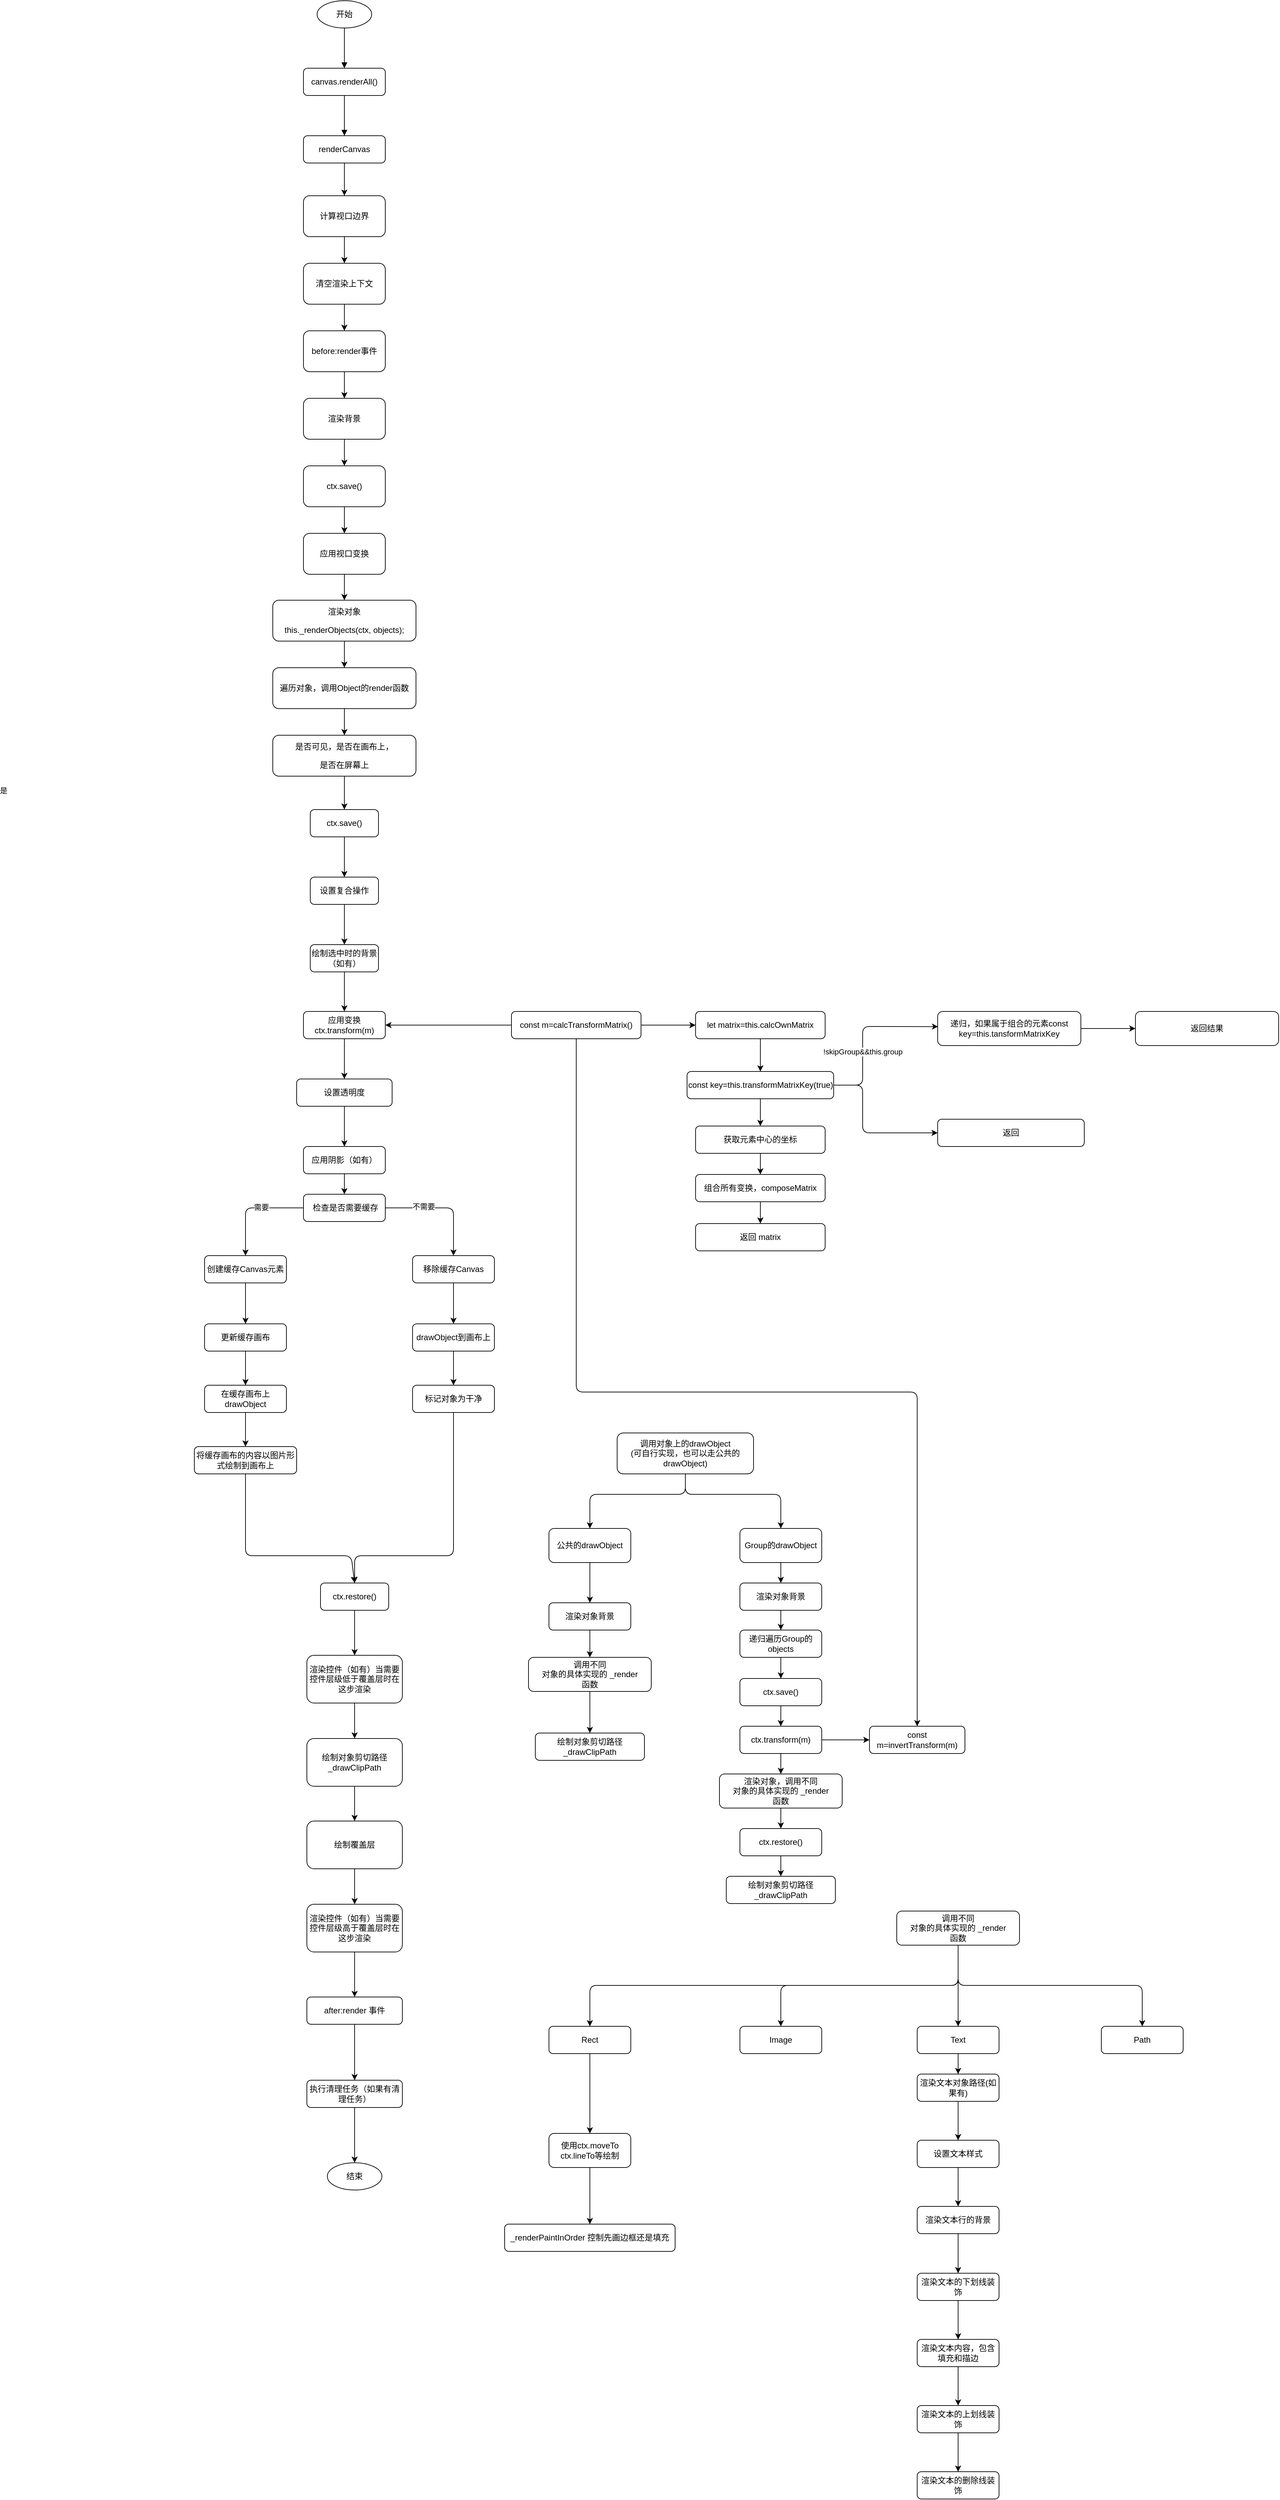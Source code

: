 <mxfile>
    <diagram id="7SqG7G3d-dKjgQlgu6Sh" name="第 1 页">
        <mxGraphModel dx="905" dy="2595" grid="1" gridSize="10" guides="1" tooltips="1" connect="1" arrows="1" fold="1" page="1" pageScale="1" pageWidth="1100" pageHeight="1700" math="0" shadow="0">
            <root>
                <mxCell id="0"/>
                <mxCell id="1" parent="0"/>
                <mxCell id="2" value="开始" style="ellipse;whiteSpace=wrap;html=1;" parent="1" vertex="1">
                    <mxGeometry x="520" y="-1640" width="80" height="40" as="geometry"/>
                </mxCell>
                <mxCell id="3" value="canvas.renderAll()" style="rounded=1;whiteSpace=wrap;html=1;" parent="1" vertex="1">
                    <mxGeometry x="500" y="-1541" width="120" height="40" as="geometry"/>
                </mxCell>
                <mxCell id="124" style="edgeStyle=none;html=1;exitX=0.5;exitY=1;exitDx=0;exitDy=0;" edge="1" parent="1" source="5" target="6">
                    <mxGeometry relative="1" as="geometry"/>
                </mxCell>
                <mxCell id="5" value="&lt;div style=&quot;line-height: 27px;&quot;&gt;renderCanvas&lt;/div&gt;" style="rounded=1;whiteSpace=wrap;html=1;" parent="1" vertex="1">
                    <mxGeometry x="500" y="-1442" width="120" height="40" as="geometry"/>
                </mxCell>
                <mxCell id="128" value="" style="edgeStyle=none;html=1;" edge="1" parent="1" source="6" target="127">
                    <mxGeometry relative="1" as="geometry"/>
                </mxCell>
                <mxCell id="6" value="&lt;div style=&quot;line-height: 27px;&quot;&gt;计算视口边界&lt;/div&gt;" style="whiteSpace=wrap;html=1;rounded=1;" parent="1" vertex="1">
                    <mxGeometry x="500" y="-1354" width="120" height="60" as="geometry"/>
                </mxCell>
                <mxCell id="62" style="edgeStyle=none;html=1;exitX=0.5;exitY=1;exitDx=0;exitDy=0;entryX=0.5;entryY=0;entryDx=0;entryDy=0;" edge="1" parent="1" source="10" target="60">
                    <mxGeometry relative="1" as="geometry"/>
                </mxCell>
                <mxCell id="10" value="ctx.save()" style="rounded=1;whiteSpace=wrap;html=1;" parent="1" vertex="1">
                    <mxGeometry x="510" y="-454" width="100" height="40" as="geometry"/>
                </mxCell>
                <mxCell id="65" style="edgeStyle=none;html=1;exitX=0.5;exitY=1;exitDx=0;exitDy=0;entryX=0.5;entryY=0;entryDx=0;entryDy=0;" edge="1" parent="1" source="11" target="12">
                    <mxGeometry relative="1" as="geometry"/>
                </mxCell>
                <mxCell id="11" value="应用变换 ctx.transform(m)" style="rounded=1;whiteSpace=wrap;html=1;" parent="1" vertex="1">
                    <mxGeometry x="500" y="-158" width="120" height="40" as="geometry"/>
                </mxCell>
                <mxCell id="66" style="edgeStyle=none;html=1;exitX=0.5;exitY=1;exitDx=0;exitDy=0;entryX=0.5;entryY=0;entryDx=0;entryDy=0;" edge="1" parent="1" source="12" target="13">
                    <mxGeometry relative="1" as="geometry"/>
                </mxCell>
                <mxCell id="12" value="设置透明度" style="rounded=1;whiteSpace=wrap;html=1;" parent="1" vertex="1">
                    <mxGeometry x="490" y="-59" width="140" height="40" as="geometry"/>
                </mxCell>
                <mxCell id="73" value="" style="edgeStyle=none;html=1;" edge="1" parent="1" source="13" target="72">
                    <mxGeometry relative="1" as="geometry"/>
                </mxCell>
                <mxCell id="13" value="应用阴影（如有）" style="rounded=1;whiteSpace=wrap;html=1;" parent="1" vertex="1">
                    <mxGeometry x="500" y="40" width="120" height="40" as="geometry"/>
                </mxCell>
                <mxCell id="122" value="" style="edgeStyle=none;html=1;" edge="1" parent="1" source="28" target="121">
                    <mxGeometry relative="1" as="geometry"/>
                </mxCell>
                <mxCell id="28" value="after:render 事件" style="rounded=1;whiteSpace=wrap;html=1;" parent="1" vertex="1">
                    <mxGeometry x="505" y="1287" width="140" height="40" as="geometry"/>
                </mxCell>
                <mxCell id="29" value="结束" style="ellipse;whiteSpace=wrap;html=1;" parent="1" vertex="1">
                    <mxGeometry x="535" y="1530" width="80" height="40" as="geometry"/>
                </mxCell>
                <mxCell id="30" style="edgeStyle=orthogonalEdgeStyle;endArrow=block;html=1;" parent="1" source="2" target="3" edge="1">
                    <mxGeometry relative="1" as="geometry"/>
                </mxCell>
                <mxCell id="31" style="edgeStyle=orthogonalEdgeStyle;endArrow=block;html=1;" parent="1" source="3" target="5" edge="1">
                    <mxGeometry relative="1" as="geometry">
                        <mxPoint x="560" y="-1000" as="targetPoint"/>
                    </mxGeometry>
                </mxCell>
                <mxCell id="63" style="edgeStyle=none;html=1;exitX=0.5;exitY=1;exitDx=0;exitDy=0;entryX=0.5;entryY=0;entryDx=0;entryDy=0;" edge="1" parent="1" source="60" target="61">
                    <mxGeometry relative="1" as="geometry"/>
                </mxCell>
                <mxCell id="60" value="设置复合操作" style="rounded=1;whiteSpace=wrap;html=1;" vertex="1" parent="1">
                    <mxGeometry x="510" y="-355" width="100" height="40" as="geometry"/>
                </mxCell>
                <mxCell id="64" style="edgeStyle=none;html=1;exitX=0.5;exitY=1;exitDx=0;exitDy=0;entryX=0.5;entryY=0;entryDx=0;entryDy=0;" edge="1" parent="1" source="61" target="11">
                    <mxGeometry relative="1" as="geometry"/>
                </mxCell>
                <mxCell id="61" value="绘制选中时的背景（如有）" style="rounded=1;whiteSpace=wrap;html=1;" vertex="1" parent="1">
                    <mxGeometry x="510" y="-256" width="100" height="40" as="geometry"/>
                </mxCell>
                <mxCell id="307" style="edgeStyle=none;html=1;exitX=0;exitY=0.5;exitDx=0;exitDy=0;entryX=0.5;entryY=0;entryDx=0;entryDy=0;" edge="1" parent="1" source="72" target="76">
                    <mxGeometry relative="1" as="geometry">
                        <Array as="points">
                            <mxPoint x="415" y="130"/>
                        </Array>
                    </mxGeometry>
                </mxCell>
                <mxCell id="308" value="需要" style="edgeLabel;html=1;align=center;verticalAlign=middle;resizable=0;points=[];" vertex="1" connectable="0" parent="307">
                    <mxGeometry x="-0.2" y="-1" relative="1" as="geometry">
                        <mxPoint as="offset"/>
                    </mxGeometry>
                </mxCell>
                <mxCell id="310" style="edgeStyle=none;html=1;exitX=1;exitY=0.5;exitDx=0;exitDy=0;entryX=0.5;entryY=0;entryDx=0;entryDy=0;" edge="1" parent="1" source="72" target="90">
                    <mxGeometry relative="1" as="geometry">
                        <Array as="points">
                            <mxPoint x="720" y="130"/>
                        </Array>
                    </mxGeometry>
                </mxCell>
                <mxCell id="311" value="不需要" style="edgeLabel;html=1;align=center;verticalAlign=middle;resizable=0;points=[];" vertex="1" connectable="0" parent="310">
                    <mxGeometry x="-0.343" y="2" relative="1" as="geometry">
                        <mxPoint as="offset"/>
                    </mxGeometry>
                </mxCell>
                <mxCell id="72" value="&amp;nbsp;检查是否需要缓存" style="rounded=1;whiteSpace=wrap;html=1;" vertex="1" parent="1">
                    <mxGeometry x="500" y="110" width="120" height="40" as="geometry"/>
                </mxCell>
                <mxCell id="94" value="" style="edgeStyle=none;html=1;" edge="1" parent="1" source="76" target="93">
                    <mxGeometry relative="1" as="geometry"/>
                </mxCell>
                <mxCell id="76" value="创建缓存Canvas元素" style="rounded=1;whiteSpace=wrap;html=1;" vertex="1" parent="1">
                    <mxGeometry x="355" y="200" width="120" height="40" as="geometry"/>
                </mxCell>
                <mxCell id="104" value="" style="edgeStyle=none;html=1;" edge="1" parent="1" source="90" target="103">
                    <mxGeometry relative="1" as="geometry"/>
                </mxCell>
                <mxCell id="90" value="移除缓存Canvas" style="rounded=1;whiteSpace=wrap;html=1;" vertex="1" parent="1">
                    <mxGeometry x="660" y="200" width="120" height="40" as="geometry"/>
                </mxCell>
                <mxCell id="96" value="" style="edgeStyle=none;html=1;" edge="1" parent="1" source="93" target="95">
                    <mxGeometry relative="1" as="geometry"/>
                </mxCell>
                <mxCell id="93" value="更新缓存画布" style="rounded=1;whiteSpace=wrap;html=1;" vertex="1" parent="1">
                    <mxGeometry x="355" y="300" width="120" height="40" as="geometry"/>
                </mxCell>
                <mxCell id="305" style="edgeStyle=none;html=1;exitX=0.5;exitY=1;exitDx=0;exitDy=0;" edge="1" parent="1" source="95" target="97">
                    <mxGeometry relative="1" as="geometry"/>
                </mxCell>
                <mxCell id="95" value="在缓存画布上drawObject" style="rounded=1;whiteSpace=wrap;html=1;" vertex="1" parent="1">
                    <mxGeometry x="355" y="390" width="120" height="40" as="geometry"/>
                </mxCell>
                <mxCell id="175" style="edgeStyle=none;html=1;exitX=0.5;exitY=1;exitDx=0;exitDy=0;entryX=0.5;entryY=0;entryDx=0;entryDy=0;" edge="1" parent="1" source="97" target="105">
                    <mxGeometry relative="1" as="geometry">
                        <Array as="points">
                            <mxPoint x="415" y="640"/>
                            <mxPoint x="570" y="640"/>
                        </Array>
                    </mxGeometry>
                </mxCell>
                <mxCell id="97" value="将缓存画布的内容以图片形式绘制到画布上" style="rounded=1;whiteSpace=wrap;html=1;" vertex="1" parent="1">
                    <mxGeometry x="340" y="480" width="150" height="40" as="geometry"/>
                </mxCell>
                <mxCell id="309" style="edgeStyle=none;html=1;exitX=0.5;exitY=1;exitDx=0;exitDy=0;" edge="1" parent="1" source="103" target="159">
                    <mxGeometry relative="1" as="geometry"/>
                </mxCell>
                <mxCell id="103" value="drawObject到画布上" style="rounded=1;whiteSpace=wrap;html=1;" vertex="1" parent="1">
                    <mxGeometry x="660" y="300" width="120" height="40" as="geometry"/>
                </mxCell>
                <mxCell id="110" style="edgeStyle=none;html=1;exitX=0.5;exitY=1;exitDx=0;exitDy=0;" edge="1" parent="1" source="105" target="109">
                    <mxGeometry relative="1" as="geometry"/>
                </mxCell>
                <mxCell id="105" value="ctx.restore()" style="rounded=1;whiteSpace=wrap;html=1;" vertex="1" parent="1">
                    <mxGeometry x="525" y="680" width="100" height="40" as="geometry"/>
                </mxCell>
                <mxCell id="112" value="" style="edgeStyle=none;html=1;" edge="1" parent="1" source="109" target="111">
                    <mxGeometry relative="1" as="geometry"/>
                </mxCell>
                <mxCell id="109" value="渲染控件（如有）当需要控件层级低于覆盖层时在这步渲染" style="rounded=1;whiteSpace=wrap;html=1;" vertex="1" parent="1">
                    <mxGeometry x="505" y="786" width="140" height="70" as="geometry"/>
                </mxCell>
                <mxCell id="117" value="" style="edgeStyle=none;html=1;" edge="1" parent="1" source="111" target="116">
                    <mxGeometry relative="1" as="geometry"/>
                </mxCell>
                <mxCell id="111" value="&lt;span style=&quot;color: rgb(0, 0, 0);&quot;&gt;绘制对象剪切路径_drawClipPath&lt;/span&gt;" style="rounded=1;whiteSpace=wrap;html=1;" vertex="1" parent="1">
                    <mxGeometry x="505" y="908" width="140" height="70" as="geometry"/>
                </mxCell>
                <mxCell id="119" value="" style="edgeStyle=none;html=1;" edge="1" parent="1" source="116" target="118">
                    <mxGeometry relative="1" as="geometry"/>
                </mxCell>
                <mxCell id="116" value="绘制覆盖层" style="rounded=1;whiteSpace=wrap;html=1;" vertex="1" parent="1">
                    <mxGeometry x="505" y="1029" width="140" height="70" as="geometry"/>
                </mxCell>
                <mxCell id="158" style="edgeStyle=none;html=1;exitX=0.5;exitY=1;exitDx=0;exitDy=0;entryX=0.5;entryY=0;entryDx=0;entryDy=0;" edge="1" parent="1" source="118" target="28">
                    <mxGeometry relative="1" as="geometry"/>
                </mxCell>
                <mxCell id="118" value="&lt;span style=&quot;color: rgb(0, 0, 0);&quot;&gt;渲染控件（如有）当需要控件层级高于覆盖层时在这步渲染&lt;/span&gt;" style="rounded=1;whiteSpace=wrap;html=1;" vertex="1" parent="1">
                    <mxGeometry x="505" y="1151" width="140" height="70" as="geometry"/>
                </mxCell>
                <mxCell id="123" style="edgeStyle=none;html=1;exitX=0.5;exitY=1;exitDx=0;exitDy=0;entryX=0.5;entryY=0;entryDx=0;entryDy=0;" edge="1" parent="1" source="121" target="29">
                    <mxGeometry relative="1" as="geometry"/>
                </mxCell>
                <mxCell id="121" value="执行清理任务（如果有清理任务）" style="rounded=1;whiteSpace=wrap;html=1;" vertex="1" parent="1">
                    <mxGeometry x="505" y="1409" width="140" height="40" as="geometry"/>
                </mxCell>
                <mxCell id="130" value="" style="edgeStyle=none;html=1;" edge="1" parent="1" source="127" target="129">
                    <mxGeometry relative="1" as="geometry"/>
                </mxCell>
                <mxCell id="127" value="&lt;div style=&quot;line-height: 27px;&quot;&gt;&lt;div style=&quot;line-height: 27px;&quot;&gt;清空渲染上下文&lt;/div&gt;&lt;/div&gt;" style="whiteSpace=wrap;html=1;rounded=1;" vertex="1" parent="1">
                    <mxGeometry x="500" y="-1255" width="120" height="60" as="geometry"/>
                </mxCell>
                <mxCell id="132" value="" style="edgeStyle=none;html=1;" edge="1" parent="1" source="129" target="131">
                    <mxGeometry relative="1" as="geometry"/>
                </mxCell>
                <mxCell id="129" value="&lt;div style=&quot;line-height: 27px;&quot;&gt;&lt;div style=&quot;line-height: 27px;&quot;&gt;&lt;div style=&quot;line-height: 27px;&quot;&gt;before:render事件&lt;/div&gt;&lt;/div&gt;&lt;/div&gt;" style="whiteSpace=wrap;html=1;rounded=1;" vertex="1" parent="1">
                    <mxGeometry x="500" y="-1156" width="120" height="60" as="geometry"/>
                </mxCell>
                <mxCell id="134" value="" style="edgeStyle=none;html=1;" edge="1" parent="1" source="131" target="133">
                    <mxGeometry relative="1" as="geometry"/>
                </mxCell>
                <mxCell id="131" value="&lt;div style=&quot;line-height: 27px;&quot;&gt;&lt;div style=&quot;line-height: 27px;&quot;&gt;&lt;div style=&quot;line-height: 27px;&quot;&gt;渲染背景&lt;/div&gt;&lt;/div&gt;&lt;/div&gt;" style="whiteSpace=wrap;html=1;rounded=1;" vertex="1" parent="1">
                    <mxGeometry x="500" y="-1057" width="120" height="60" as="geometry"/>
                </mxCell>
                <mxCell id="149" value="" style="edgeStyle=none;html=1;" edge="1" parent="1" source="133" target="148">
                    <mxGeometry relative="1" as="geometry"/>
                </mxCell>
                <mxCell id="133" value="&lt;div style=&quot;line-height: 27px;&quot;&gt;&lt;div style=&quot;line-height: 27px;&quot;&gt;&lt;div style=&quot;line-height: 27px;&quot;&gt;ctx.save()&lt;/div&gt;&lt;/div&gt;&lt;/div&gt;" style="whiteSpace=wrap;html=1;rounded=1;" vertex="1" parent="1">
                    <mxGeometry x="500" y="-958" width="120" height="60" as="geometry"/>
                </mxCell>
                <mxCell id="151" value="" style="edgeStyle=none;html=1;" edge="1" parent="1" source="148" target="150">
                    <mxGeometry relative="1" as="geometry"/>
                </mxCell>
                <mxCell id="148" value="&lt;div style=&quot;line-height: 27px;&quot;&gt;&lt;div style=&quot;line-height: 27px;&quot;&gt;&lt;div style=&quot;line-height: 27px;&quot;&gt;&lt;div style=&quot;line-height: 27px;&quot;&gt;应用视口变换&lt;/div&gt;&lt;/div&gt;&lt;/div&gt;&lt;/div&gt;" style="whiteSpace=wrap;html=1;rounded=1;" vertex="1" parent="1">
                    <mxGeometry x="500" y="-859" width="120" height="60" as="geometry"/>
                </mxCell>
                <mxCell id="153" value="" style="edgeStyle=none;html=1;" edge="1" parent="1" source="150" target="152">
                    <mxGeometry relative="1" as="geometry"/>
                </mxCell>
                <mxCell id="150" value="&lt;div style=&quot;line-height: 27px;&quot;&gt;&lt;div style=&quot;line-height: 27px;&quot;&gt;&lt;div style=&quot;line-height: 27px;&quot;&gt;&lt;div style=&quot;line-height: 27px;&quot;&gt;&lt;div style=&quot;line-height: 27px;&quot;&gt;渲染对象&lt;br&gt;this._renderObjects(ctx, objects);&lt;/div&gt;&lt;/div&gt;&lt;/div&gt;&lt;/div&gt;&lt;/div&gt;" style="whiteSpace=wrap;html=1;rounded=1;" vertex="1" parent="1">
                    <mxGeometry x="455" y="-761" width="210" height="60" as="geometry"/>
                </mxCell>
                <mxCell id="155" value="" style="edgeStyle=none;html=1;" edge="1" parent="1" source="152" target="154">
                    <mxGeometry relative="1" as="geometry"/>
                </mxCell>
                <mxCell id="152" value="&lt;div style=&quot;line-height: 27px;&quot;&gt;&lt;div style=&quot;line-height: 27px;&quot;&gt;&lt;div style=&quot;line-height: 27px;&quot;&gt;&lt;div style=&quot;line-height: 27px;&quot;&gt;&lt;div style=&quot;line-height: 27px;&quot;&gt;遍历对象，调用Object的render函数&lt;/div&gt;&lt;/div&gt;&lt;/div&gt;&lt;/div&gt;&lt;/div&gt;" style="whiteSpace=wrap;html=1;rounded=1;" vertex="1" parent="1">
                    <mxGeometry x="455" y="-662" width="210" height="60" as="geometry"/>
                </mxCell>
                <mxCell id="156" style="edgeStyle=none;html=1;exitX=0.5;exitY=1;exitDx=0;exitDy=0;entryX=0.5;entryY=0;entryDx=0;entryDy=0;" edge="1" parent="1" source="154" target="10">
                    <mxGeometry relative="1" as="geometry">
                        <mxPoint x="560" y="-190" as="targetPoint"/>
                    </mxGeometry>
                </mxCell>
                <mxCell id="217" value="是" style="edgeLabel;html=1;align=center;verticalAlign=middle;resizable=0;points=[];" vertex="1" connectable="0" parent="156">
                    <mxGeometry x="-0.147" y="-500" relative="1" as="geometry">
                        <mxPoint as="offset"/>
                    </mxGeometry>
                </mxCell>
                <mxCell id="154" value="&lt;div style=&quot;line-height: 27px;&quot;&gt;&lt;div style=&quot;line-height: 27px;&quot;&gt;&lt;div style=&quot;line-height: 27px;&quot;&gt;&lt;div style=&quot;line-height: 27px;&quot;&gt;&lt;div style=&quot;line-height: 27px;&quot;&gt;是否可见，是否在画布上，&lt;/div&gt;&lt;div style=&quot;line-height: 27px;&quot;&gt;是否在屏幕上&lt;/div&gt;&lt;/div&gt;&lt;/div&gt;&lt;/div&gt;&lt;/div&gt;" style="whiteSpace=wrap;html=1;rounded=1;" vertex="1" parent="1">
                    <mxGeometry x="455" y="-563" width="210" height="60" as="geometry"/>
                </mxCell>
                <mxCell id="176" style="edgeStyle=none;html=1;exitX=0.5;exitY=1;exitDx=0;exitDy=0;entryX=0.5;entryY=0;entryDx=0;entryDy=0;" edge="1" parent="1" source="159" target="105">
                    <mxGeometry relative="1" as="geometry">
                        <Array as="points">
                            <mxPoint x="720" y="640"/>
                            <mxPoint x="575" y="640"/>
                        </Array>
                    </mxGeometry>
                </mxCell>
                <mxCell id="159" value="标记对象为干净" style="rounded=1;whiteSpace=wrap;html=1;" vertex="1" parent="1">
                    <mxGeometry x="660" y="390" width="120" height="40" as="geometry"/>
                </mxCell>
                <mxCell id="186" style="edgeStyle=none;html=1;exitX=0.5;exitY=1;exitDx=0;exitDy=0;entryX=0.5;entryY=0;entryDx=0;entryDy=0;" edge="1" parent="1" source="161" target="185">
                    <mxGeometry relative="1" as="geometry">
                        <Array as="points">
                            <mxPoint x="1060" y="550"/>
                            <mxPoint x="920" y="550"/>
                        </Array>
                    </mxGeometry>
                </mxCell>
                <mxCell id="187" style="edgeStyle=none;html=1;exitX=0.5;exitY=1;exitDx=0;exitDy=0;entryX=0.5;entryY=0;entryDx=0;entryDy=0;" edge="1" parent="1" source="161" target="180">
                    <mxGeometry relative="1" as="geometry">
                        <Array as="points">
                            <mxPoint x="1060" y="550"/>
                            <mxPoint x="1200" y="550"/>
                        </Array>
                    </mxGeometry>
                </mxCell>
                <mxCell id="161" value="&lt;span style=&quot;color: rgb(0, 0, 0);&quot;&gt;调用对象上的drawObject&lt;/span&gt;&lt;div&gt;&lt;span style=&quot;color: rgb(0, 0, 0);&quot;&gt;(可自行实现，也可以走公共的drawObject)&lt;/span&gt;&lt;/div&gt;" style="rounded=1;whiteSpace=wrap;html=1;" vertex="1" parent="1">
                    <mxGeometry x="960" y="460" width="200" height="60" as="geometry"/>
                </mxCell>
                <mxCell id="321" value="" style="edgeStyle=none;html=1;" edge="1" parent="1" source="164" target="319">
                    <mxGeometry relative="1" as="geometry"/>
                </mxCell>
                <mxCell id="164" value="&lt;span style=&quot;color: rgb(0, 0, 0);&quot;&gt;渲染对象背景&lt;/span&gt;" style="rounded=1;whiteSpace=wrap;html=1;" vertex="1" parent="1">
                    <mxGeometry x="860" y="709" width="120" height="40" as="geometry"/>
                </mxCell>
                <mxCell id="303" style="edgeStyle=none;html=1;exitX=0.5;exitY=1;exitDx=0;exitDy=0;entryX=0.5;entryY=0;entryDx=0;entryDy=0;" edge="1" parent="1" source="166" target="178">
                    <mxGeometry relative="1" as="geometry">
                        <Array as="points">
                            <mxPoint x="1460" y="1270"/>
                            <mxPoint x="920" y="1270"/>
                        </Array>
                    </mxGeometry>
                </mxCell>
                <mxCell id="312" style="edgeStyle=none;html=1;exitX=0.5;exitY=1;exitDx=0;exitDy=0;entryX=0.5;entryY=0;entryDx=0;entryDy=0;" edge="1" parent="1" source="166" target="214">
                    <mxGeometry relative="1" as="geometry">
                        <Array as="points">
                            <mxPoint x="1460" y="1270"/>
                            <mxPoint x="1200" y="1270"/>
                        </Array>
                    </mxGeometry>
                </mxCell>
                <mxCell id="313" style="edgeStyle=none;html=1;exitX=0.5;exitY=1;exitDx=0;exitDy=0;entryX=0.5;entryY=0;entryDx=0;entryDy=0;" edge="1" parent="1" source="166" target="263">
                    <mxGeometry relative="1" as="geometry"/>
                </mxCell>
                <mxCell id="314" style="edgeStyle=none;html=1;exitX=0.5;exitY=1;exitDx=0;exitDy=0;entryX=0.5;entryY=0;entryDx=0;entryDy=0;" edge="1" parent="1" source="166" target="265">
                    <mxGeometry relative="1" as="geometry">
                        <Array as="points">
                            <mxPoint x="1460" y="1270"/>
                            <mxPoint x="1730" y="1270"/>
                        </Array>
                    </mxGeometry>
                </mxCell>
                <mxCell id="166" value="&lt;span style=&quot;color: rgb(0, 0, 0);&quot;&gt;调用不同&lt;br&gt;对象的具体实现的 _render&lt;br&gt;函数&lt;/span&gt;" style="rounded=1;whiteSpace=wrap;html=1;" vertex="1" parent="1">
                    <mxGeometry x="1370" y="1161" width="180" height="50" as="geometry"/>
                </mxCell>
                <mxCell id="183" value="" style="edgeStyle=none;html=1;" edge="1" parent="1" source="178" target="182">
                    <mxGeometry relative="1" as="geometry"/>
                </mxCell>
                <mxCell id="178" value="Rect" style="rounded=1;whiteSpace=wrap;html=1;" vertex="1" parent="1">
                    <mxGeometry x="860" y="1330" width="120" height="40" as="geometry"/>
                </mxCell>
                <mxCell id="216" style="edgeStyle=none;html=1;exitX=0.5;exitY=1;exitDx=0;exitDy=0;entryX=0.5;entryY=0;entryDx=0;entryDy=0;" edge="1" parent="1" source="180" target="191">
                    <mxGeometry relative="1" as="geometry"/>
                </mxCell>
                <mxCell id="180" value="Group的drawObject" style="rounded=1;whiteSpace=wrap;html=1;" vertex="1" parent="1">
                    <mxGeometry x="1140" y="600" width="120" height="50" as="geometry"/>
                </mxCell>
                <mxCell id="212" value="" style="edgeStyle=none;html=1;" edge="1" parent="1" source="182" target="211">
                    <mxGeometry relative="1" as="geometry"/>
                </mxCell>
                <mxCell id="182" value="使用ctx.moveTo&lt;br&gt;ctx.lineTo等绘制" style="rounded=1;whiteSpace=wrap;html=1;" vertex="1" parent="1">
                    <mxGeometry x="860" y="1487" width="120" height="50" as="geometry"/>
                </mxCell>
                <mxCell id="188" style="edgeStyle=none;html=1;exitX=0.5;exitY=1;exitDx=0;exitDy=0;entryX=0.5;entryY=0;entryDx=0;entryDy=0;" edge="1" parent="1" source="185" target="164">
                    <mxGeometry relative="1" as="geometry"/>
                </mxCell>
                <mxCell id="185" value="公共的drawObject" style="rounded=1;whiteSpace=wrap;html=1;" vertex="1" parent="1">
                    <mxGeometry x="860" y="600" width="120" height="50" as="geometry"/>
                </mxCell>
                <mxCell id="193" value="" style="edgeStyle=none;html=1;" edge="1" parent="1" source="191" target="192">
                    <mxGeometry relative="1" as="geometry"/>
                </mxCell>
                <mxCell id="191" value="&lt;span style=&quot;color: rgb(0, 0, 0);&quot;&gt;渲染对象背景&lt;/span&gt;" style="rounded=1;whiteSpace=wrap;html=1;" vertex="1" parent="1">
                    <mxGeometry x="1140" y="680" width="120" height="40" as="geometry"/>
                </mxCell>
                <mxCell id="195" value="" style="edgeStyle=none;html=1;" edge="1" parent="1" source="192" target="194">
                    <mxGeometry relative="1" as="geometry"/>
                </mxCell>
                <mxCell id="192" value="递归遍历Group的objects" style="rounded=1;whiteSpace=wrap;html=1;" vertex="1" parent="1">
                    <mxGeometry x="1140" y="749" width="120" height="40" as="geometry"/>
                </mxCell>
                <mxCell id="201" style="edgeStyle=none;html=1;exitX=0.5;exitY=1;exitDx=0;exitDy=0;" edge="1" parent="1" source="194" target="202">
                    <mxGeometry relative="1" as="geometry">
                        <mxPoint x="1200" y="948" as="targetPoint"/>
                    </mxGeometry>
                </mxCell>
                <mxCell id="194" value="ctx.save()" style="rounded=1;whiteSpace=wrap;html=1;" vertex="1" parent="1">
                    <mxGeometry x="1140" y="820" width="120" height="40" as="geometry"/>
                </mxCell>
                <mxCell id="221" value="" style="edgeStyle=none;html=1;" edge="1" parent="1" source="202" target="220">
                    <mxGeometry relative="1" as="geometry"/>
                </mxCell>
                <mxCell id="286" style="edgeStyle=none;html=1;exitX=0.5;exitY=1;exitDx=0;exitDy=0;entryX=0.5;entryY=0;entryDx=0;entryDy=0;" edge="1" parent="1" source="202" target="285">
                    <mxGeometry relative="1" as="geometry"/>
                </mxCell>
                <mxCell id="202" value="ctx.tran&lt;span style=&quot;background-color: transparent;&quot;&gt;sform(m)&lt;/span&gt;" style="rounded=1;whiteSpace=wrap;html=1;" vertex="1" parent="1">
                    <mxGeometry x="1140" y="890" width="120" height="40" as="geometry"/>
                </mxCell>
                <mxCell id="211" value="&lt;div style=&quot;line-height: 27px;&quot;&gt;_renderPaintInOrder 控制先画边框还是填充&lt;/div&gt;" style="rounded=1;whiteSpace=wrap;html=1;" vertex="1" parent="1">
                    <mxGeometry x="795" y="1620" width="250" height="40" as="geometry"/>
                </mxCell>
                <mxCell id="214" value="Image" style="rounded=1;whiteSpace=wrap;html=1;" vertex="1" parent="1">
                    <mxGeometry x="1140" y="1330" width="120" height="40" as="geometry"/>
                </mxCell>
                <mxCell id="225" value="" style="edgeStyle=none;html=1;" edge="1" parent="1" source="218" target="224">
                    <mxGeometry relative="1" as="geometry"/>
                </mxCell>
                <mxCell id="243" style="edgeStyle=none;html=1;exitX=0;exitY=0.5;exitDx=0;exitDy=0;entryX=1;entryY=0.5;entryDx=0;entryDy=0;" edge="1" parent="1" source="218" target="11">
                    <mxGeometry relative="1" as="geometry"/>
                </mxCell>
                <mxCell id="244" style="edgeStyle=none;html=1;exitX=0.5;exitY=1;exitDx=0;exitDy=0;" edge="1" parent="1" source="218" target="220">
                    <mxGeometry relative="1" as="geometry">
                        <Array as="points">
                            <mxPoint x="900" y="400"/>
                            <mxPoint x="1400" y="400"/>
                        </Array>
                    </mxGeometry>
                </mxCell>
                <mxCell id="218" value="const m=calcTransformMatrix()" style="rounded=1;whiteSpace=wrap;html=1;" vertex="1" parent="1">
                    <mxGeometry x="805" y="-158" width="190" height="40" as="geometry"/>
                </mxCell>
                <mxCell id="220" value="const m=invertTransform(m)" style="rounded=1;whiteSpace=wrap;html=1;" vertex="1" parent="1">
                    <mxGeometry x="1330" y="890" width="140" height="40" as="geometry"/>
                </mxCell>
                <mxCell id="253" value="" style="edgeStyle=none;html=1;" edge="1" parent="1" source="224" target="252">
                    <mxGeometry relative="1" as="geometry"/>
                </mxCell>
                <mxCell id="224" value="let matrix=this.calcOwnMatrix" style="rounded=1;whiteSpace=wrap;html=1;" vertex="1" parent="1">
                    <mxGeometry x="1075" y="-158" width="190" height="40" as="geometry"/>
                </mxCell>
                <mxCell id="300" value="" style="edgeStyle=none;html=1;" edge="1" parent="1" source="226" target="299">
                    <mxGeometry relative="1" as="geometry"/>
                </mxCell>
                <mxCell id="226" value="递归，如果属于组合的元素const key=this.tansformMatrixKey" style="rounded=1;whiteSpace=wrap;html=1;" vertex="1" parent="1">
                    <mxGeometry x="1430" y="-158" width="210" height="50" as="geometry"/>
                </mxCell>
                <mxCell id="248" value="" style="edgeStyle=none;html=1;" edge="1" parent="1" source="237" target="239">
                    <mxGeometry relative="1" as="geometry"/>
                </mxCell>
                <mxCell id="237" value="获取元素中心的坐标" style="rounded=1;whiteSpace=wrap;html=1;" vertex="1" parent="1">
                    <mxGeometry x="1075" y="10" width="190" height="40" as="geometry"/>
                </mxCell>
                <mxCell id="249" value="" style="edgeStyle=none;html=1;" edge="1" parent="1" source="239" target="241">
                    <mxGeometry relative="1" as="geometry"/>
                </mxCell>
                <mxCell id="239" value="组合所有变换，composeMatrix" style="rounded=1;whiteSpace=wrap;html=1;" vertex="1" parent="1">
                    <mxGeometry x="1075" y="81" width="190" height="40" as="geometry"/>
                </mxCell>
                <mxCell id="241" value="返回 matrix" style="rounded=1;whiteSpace=wrap;html=1;" vertex="1" parent="1">
                    <mxGeometry x="1075" y="153" width="190" height="40" as="geometry"/>
                </mxCell>
                <mxCell id="255" style="edgeStyle=none;html=1;exitX=0.5;exitY=1;exitDx=0;exitDy=0;entryX=0.5;entryY=0;entryDx=0;entryDy=0;" edge="1" parent="1" source="252" target="237">
                    <mxGeometry relative="1" as="geometry"/>
                </mxCell>
                <mxCell id="259" style="edgeStyle=none;html=1;exitX=1;exitY=0.5;exitDx=0;exitDy=0;entryX=0;entryY=0.5;entryDx=0;entryDy=0;" edge="1" parent="1" source="252" target="257">
                    <mxGeometry relative="1" as="geometry">
                        <Array as="points">
                            <mxPoint x="1320" y="-50"/>
                            <mxPoint x="1320" y="20"/>
                        </Array>
                    </mxGeometry>
                </mxCell>
                <mxCell id="252" value="const key=this.transformMatrixKey(true)" style="rounded=1;whiteSpace=wrap;html=1;" vertex="1" parent="1">
                    <mxGeometry x="1062.5" y="-70" width="215" height="40" as="geometry"/>
                </mxCell>
                <mxCell id="257" value="返回" style="rounded=1;whiteSpace=wrap;html=1;" vertex="1" parent="1">
                    <mxGeometry x="1430" width="215" height="40" as="geometry"/>
                </mxCell>
                <mxCell id="261" style="edgeStyle=none;html=1;exitX=1;exitY=0.5;exitDx=0;exitDy=0;entryX=0.003;entryY=0.444;entryDx=0;entryDy=0;entryPerimeter=0;" edge="1" parent="1" source="252" target="226">
                    <mxGeometry relative="1" as="geometry">
                        <Array as="points">
                            <mxPoint x="1320" y="-50"/>
                            <mxPoint x="1320" y="-136"/>
                        </Array>
                    </mxGeometry>
                </mxCell>
                <mxCell id="262" value="!skipGroup&amp;amp;&amp;amp;this.group" style="edgeLabel;html=1;align=center;verticalAlign=middle;resizable=0;points=[];" vertex="1" connectable="0" parent="261">
                    <mxGeometry x="-0.234" relative="1" as="geometry">
                        <mxPoint as="offset"/>
                    </mxGeometry>
                </mxCell>
                <mxCell id="268" value="" style="edgeStyle=none;html=1;" edge="1" parent="1" source="263" target="267">
                    <mxGeometry relative="1" as="geometry"/>
                </mxCell>
                <mxCell id="263" value="Text" style="rounded=1;whiteSpace=wrap;html=1;" vertex="1" parent="1">
                    <mxGeometry x="1400" y="1330" width="120" height="40" as="geometry"/>
                </mxCell>
                <mxCell id="265" value="Path" style="rounded=1;whiteSpace=wrap;html=1;" vertex="1" parent="1">
                    <mxGeometry x="1670" y="1330" width="120" height="40" as="geometry"/>
                </mxCell>
                <mxCell id="270" value="" style="edgeStyle=none;html=1;" edge="1" parent="1" source="267" target="269">
                    <mxGeometry relative="1" as="geometry"/>
                </mxCell>
                <mxCell id="267" value="渲染文本对象路径(如果有)" style="rounded=1;whiteSpace=wrap;html=1;" vertex="1" parent="1">
                    <mxGeometry x="1400" y="1400" width="120" height="40" as="geometry"/>
                </mxCell>
                <mxCell id="272" value="" style="edgeStyle=none;html=1;" edge="1" parent="1" source="269" target="271">
                    <mxGeometry relative="1" as="geometry"/>
                </mxCell>
                <mxCell id="269" value="设置文本样式" style="rounded=1;whiteSpace=wrap;html=1;" vertex="1" parent="1">
                    <mxGeometry x="1400" y="1497" width="120" height="40" as="geometry"/>
                </mxCell>
                <mxCell id="274" value="" style="edgeStyle=none;html=1;" edge="1" parent="1" source="271" target="273">
                    <mxGeometry relative="1" as="geometry"/>
                </mxCell>
                <mxCell id="271" value="渲染文本行的背景" style="rounded=1;whiteSpace=wrap;html=1;" vertex="1" parent="1">
                    <mxGeometry x="1400" y="1594" width="120" height="40" as="geometry"/>
                </mxCell>
                <mxCell id="276" value="" style="edgeStyle=none;html=1;" edge="1" parent="1" source="273" target="275">
                    <mxGeometry relative="1" as="geometry"/>
                </mxCell>
                <mxCell id="273" value="渲染文本的下划线装饰" style="rounded=1;whiteSpace=wrap;html=1;" vertex="1" parent="1">
                    <mxGeometry x="1400" y="1692" width="120" height="40" as="geometry"/>
                </mxCell>
                <mxCell id="278" value="" style="edgeStyle=none;html=1;" edge="1" parent="1" source="275" target="277">
                    <mxGeometry relative="1" as="geometry"/>
                </mxCell>
                <mxCell id="275" value="渲染文本内容，包含填充和描边" style="rounded=1;whiteSpace=wrap;html=1;" vertex="1" parent="1">
                    <mxGeometry x="1400" y="1789" width="120" height="40" as="geometry"/>
                </mxCell>
                <mxCell id="280" value="" style="edgeStyle=none;html=1;" edge="1" parent="1" source="277" target="279">
                    <mxGeometry relative="1" as="geometry"/>
                </mxCell>
                <mxCell id="277" value="渲染文本的上划线装饰" style="rounded=1;whiteSpace=wrap;html=1;" vertex="1" parent="1">
                    <mxGeometry x="1400" y="1886" width="120" height="40" as="geometry"/>
                </mxCell>
                <mxCell id="279" value="渲染文本的删除线装饰" style="rounded=1;whiteSpace=wrap;html=1;" vertex="1" parent="1">
                    <mxGeometry x="1400" y="1983" width="120" height="40" as="geometry"/>
                </mxCell>
                <mxCell id="289" style="edgeStyle=none;html=1;exitX=0.5;exitY=1;exitDx=0;exitDy=0;entryX=0.5;entryY=0;entryDx=0;entryDy=0;" edge="1" parent="1" source="285" target="288">
                    <mxGeometry relative="1" as="geometry"/>
                </mxCell>
                <mxCell id="285" value="&lt;span style=&quot;color: rgb(0, 0, 0);&quot;&gt;渲染对象，调用不同&lt;br&gt;对象的具体实现的 _render&lt;br&gt;函数&lt;/span&gt;" style="rounded=1;whiteSpace=wrap;html=1;" vertex="1" parent="1">
                    <mxGeometry x="1110" y="960" width="180" height="50" as="geometry"/>
                </mxCell>
                <mxCell id="291" style="edgeStyle=none;html=1;exitX=0.5;exitY=1;exitDx=0;exitDy=0;" edge="1" parent="1" source="288" target="290">
                    <mxGeometry relative="1" as="geometry"/>
                </mxCell>
                <mxCell id="288" value="ctx.restore()" style="rounded=1;whiteSpace=wrap;html=1;" vertex="1" parent="1">
                    <mxGeometry x="1140" y="1040" width="120" height="40" as="geometry"/>
                </mxCell>
                <mxCell id="290" value="绘制对象剪切路径_drawClipPath" style="rounded=1;whiteSpace=wrap;html=1;" vertex="1" parent="1">
                    <mxGeometry x="1120" y="1110" width="160" height="40" as="geometry"/>
                </mxCell>
                <mxCell id="299" value="返回结果" style="rounded=1;whiteSpace=wrap;html=1;" vertex="1" parent="1">
                    <mxGeometry x="1720" y="-158" width="210" height="50" as="geometry"/>
                </mxCell>
                <mxCell id="323" value="" style="edgeStyle=none;html=1;" edge="1" parent="1" source="319" target="322">
                    <mxGeometry relative="1" as="geometry"/>
                </mxCell>
                <mxCell id="319" value="&lt;span style=&quot;color: rgb(0, 0, 0);&quot;&gt;调用不同&lt;br&gt;对象的具体实现的 _render&lt;br&gt;函数&lt;/span&gt;" style="rounded=1;whiteSpace=wrap;html=1;" vertex="1" parent="1">
                    <mxGeometry x="830" y="789" width="180" height="50" as="geometry"/>
                </mxCell>
                <mxCell id="322" value="绘制对象剪切路径_drawClipPath" style="rounded=1;whiteSpace=wrap;html=1;" vertex="1" parent="1">
                    <mxGeometry x="840" y="900" width="160" height="40" as="geometry"/>
                </mxCell>
            </root>
        </mxGraphModel>
    </diagram>
</mxfile>
